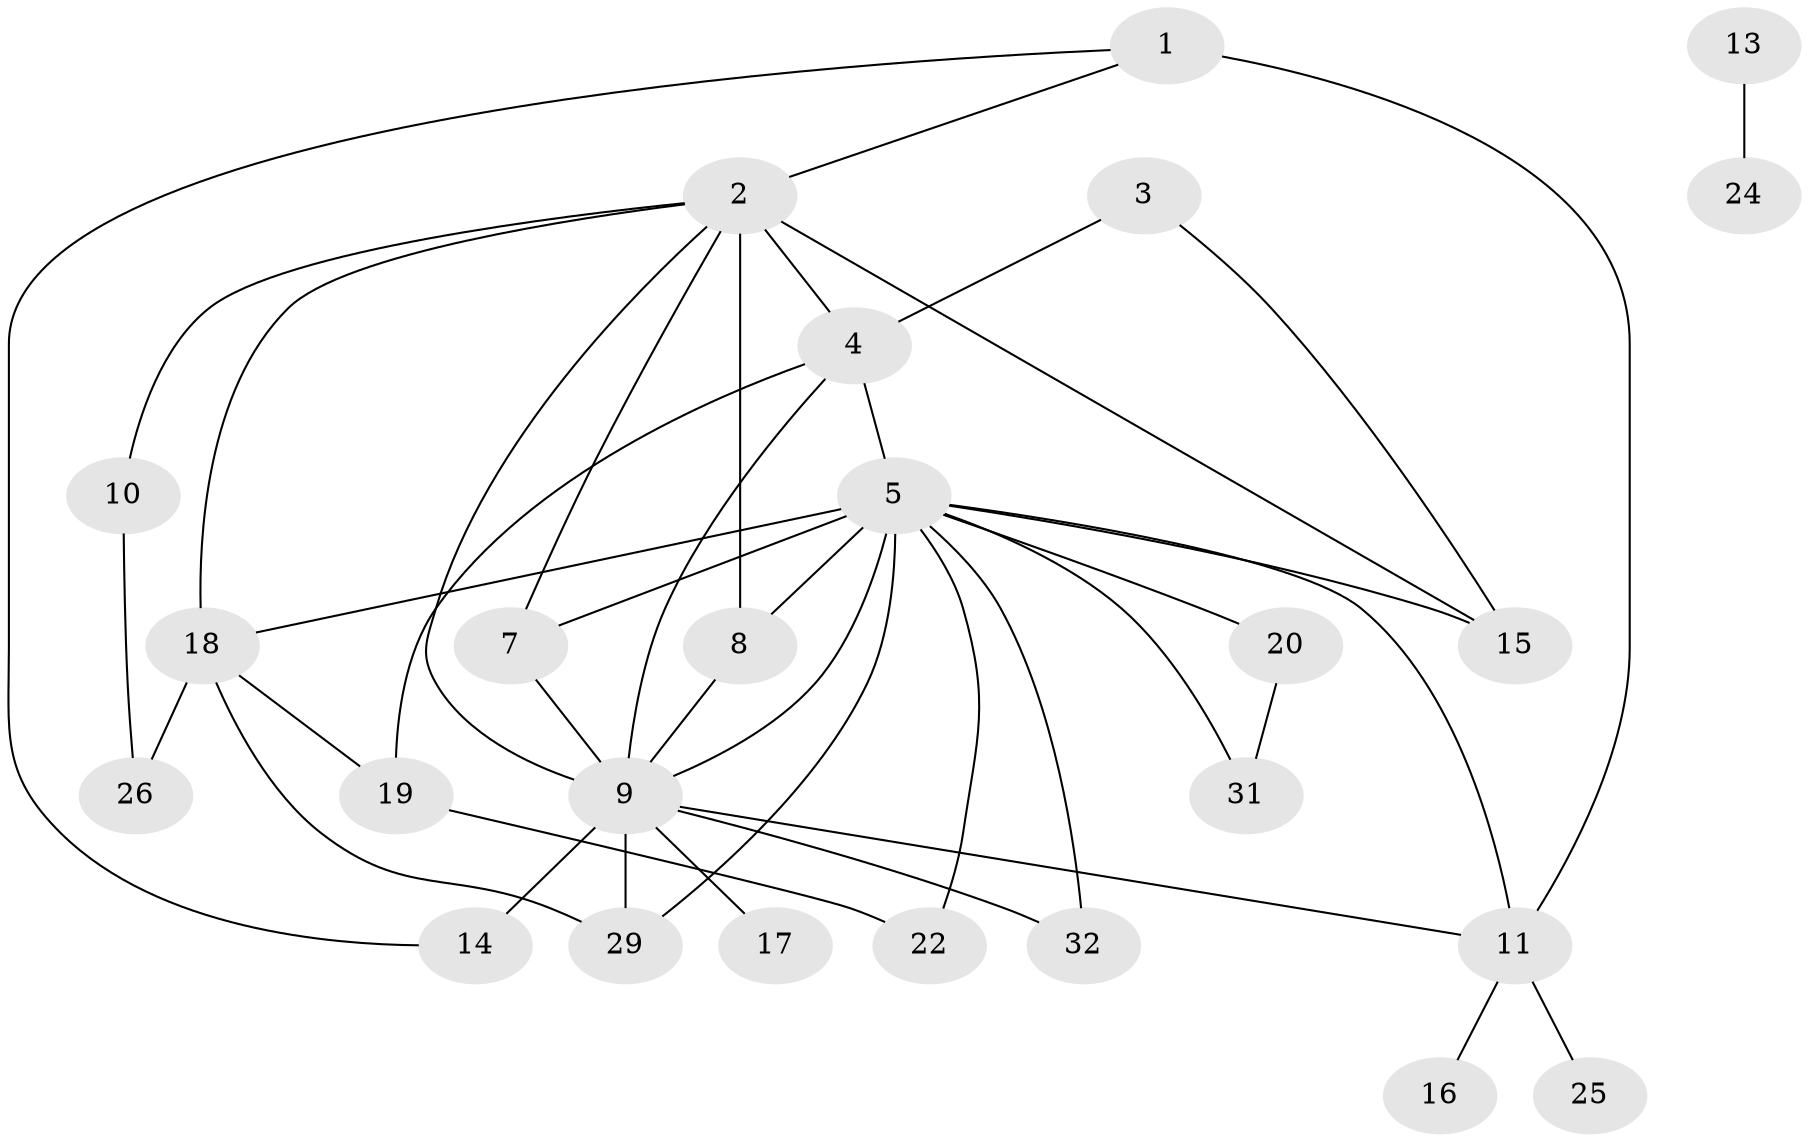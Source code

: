 // original degree distribution, {2: 0.4074074074074074, 4: 0.09259259259259259, 0: 0.07407407407407407, 1: 0.16666666666666666, 3: 0.19444444444444445, 7: 0.018518518518518517, 5: 0.027777777777777776, 6: 0.018518518518518517}
// Generated by graph-tools (version 1.1) at 2025/47/03/04/25 22:47:58]
// undirected, 25 vertices, 42 edges
graph export_dot {
  node [color=gray90,style=filled];
  1;
  2;
  3;
  4;
  5;
  7;
  8;
  9;
  10;
  11;
  13;
  14;
  15;
  16;
  17;
  18;
  19;
  20;
  22;
  24;
  25;
  26;
  29;
  31;
  32;
  1 -- 2 [weight=1.0];
  1 -- 11 [weight=2.0];
  1 -- 14 [weight=1.0];
  2 -- 4 [weight=1.0];
  2 -- 7 [weight=1.0];
  2 -- 8 [weight=5.0];
  2 -- 9 [weight=2.0];
  2 -- 10 [weight=1.0];
  2 -- 15 [weight=1.0];
  2 -- 18 [weight=1.0];
  3 -- 4 [weight=1.0];
  3 -- 15 [weight=1.0];
  4 -- 5 [weight=1.0];
  4 -- 9 [weight=1.0];
  4 -- 19 [weight=1.0];
  5 -- 7 [weight=3.0];
  5 -- 8 [weight=1.0];
  5 -- 9 [weight=1.0];
  5 -- 11 [weight=1.0];
  5 -- 15 [weight=2.0];
  5 -- 18 [weight=2.0];
  5 -- 20 [weight=1.0];
  5 -- 22 [weight=1.0];
  5 -- 29 [weight=1.0];
  5 -- 31 [weight=1.0];
  5 -- 32 [weight=1.0];
  7 -- 9 [weight=1.0];
  8 -- 9 [weight=1.0];
  9 -- 11 [weight=1.0];
  9 -- 14 [weight=2.0];
  9 -- 17 [weight=1.0];
  9 -- 29 [weight=1.0];
  9 -- 32 [weight=1.0];
  10 -- 26 [weight=1.0];
  11 -- 16 [weight=1.0];
  11 -- 25 [weight=1.0];
  13 -- 24 [weight=1.0];
  18 -- 19 [weight=1.0];
  18 -- 26 [weight=1.0];
  18 -- 29 [weight=1.0];
  19 -- 22 [weight=1.0];
  20 -- 31 [weight=1.0];
}
